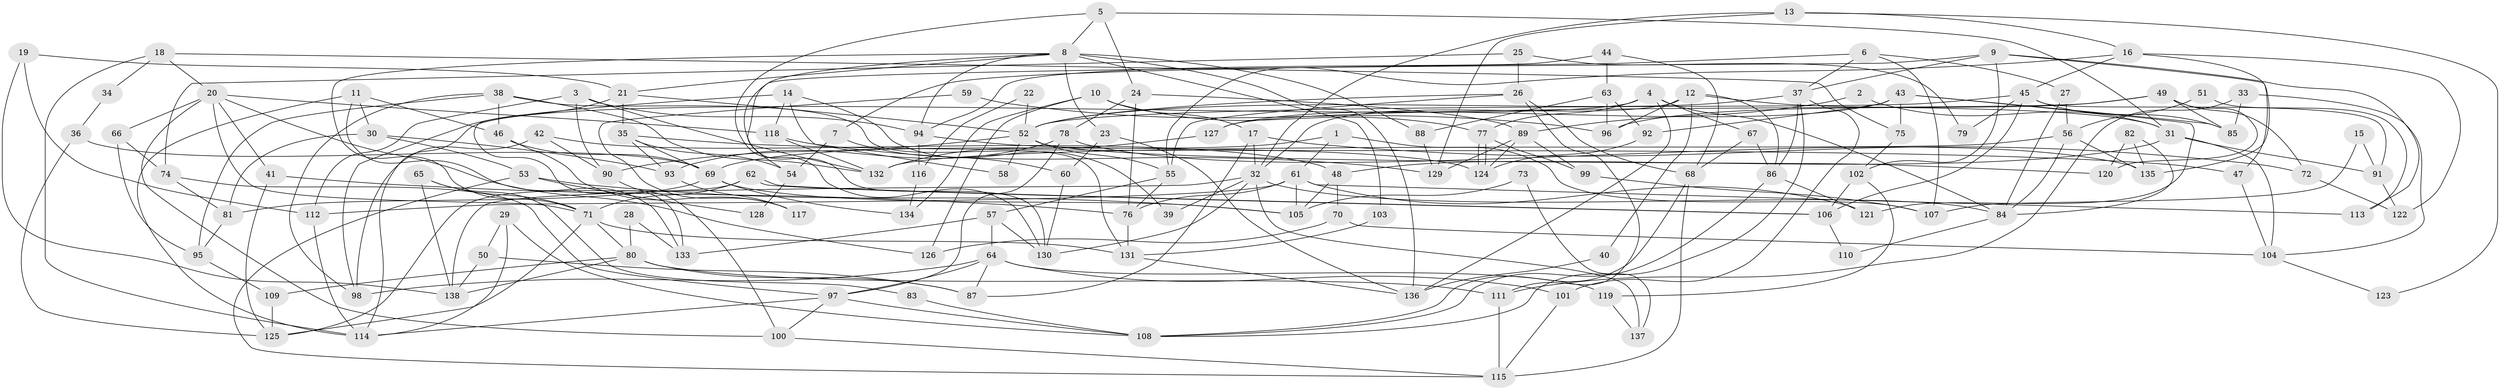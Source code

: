 // coarse degree distribution, {8: 0.09523809523809523, 5: 0.047619047619047616, 11: 0.09523809523809523, 4: 0.14285714285714285, 6: 0.09523809523809523, 10: 0.11904761904761904, 9: 0.16666666666666666, 3: 0.07142857142857142, 7: 0.11904761904761904, 13: 0.023809523809523808, 2: 0.023809523809523808}
// Generated by graph-tools (version 1.1) at 2025/37/03/04/25 23:37:13]
// undirected, 138 vertices, 276 edges
graph export_dot {
  node [color=gray90,style=filled];
  1;
  2;
  3;
  4;
  5;
  6;
  7;
  8;
  9;
  10;
  11;
  12;
  13;
  14;
  15;
  16;
  17;
  18;
  19;
  20;
  21;
  22;
  23;
  24;
  25;
  26;
  27;
  28;
  29;
  30;
  31;
  32;
  33;
  34;
  35;
  36;
  37;
  38;
  39;
  40;
  41;
  42;
  43;
  44;
  45;
  46;
  47;
  48;
  49;
  50;
  51;
  52;
  53;
  54;
  55;
  56;
  57;
  58;
  59;
  60;
  61;
  62;
  63;
  64;
  65;
  66;
  67;
  68;
  69;
  70;
  71;
  72;
  73;
  74;
  75;
  76;
  77;
  78;
  79;
  80;
  81;
  82;
  83;
  84;
  85;
  86;
  87;
  88;
  89;
  90;
  91;
  92;
  93;
  94;
  95;
  96;
  97;
  98;
  99;
  100;
  101;
  102;
  103;
  104;
  105;
  106;
  107;
  108;
  109;
  110;
  111;
  112;
  113;
  114;
  115;
  116;
  117;
  118;
  119;
  120;
  121;
  122;
  123;
  124;
  125;
  126;
  127;
  128;
  129;
  130;
  131;
  132;
  133;
  134;
  135;
  136;
  137;
  138;
  1 -- 61;
  1 -- 69;
  1 -- 107;
  2 -- 89;
  2 -- 31;
  3 -- 132;
  3 -- 90;
  3 -- 94;
  3 -- 112;
  4 -- 67;
  4 -- 136;
  4 -- 77;
  4 -- 84;
  4 -- 114;
  5 -- 24;
  5 -- 31;
  5 -- 8;
  5 -- 130;
  6 -- 37;
  6 -- 7;
  6 -- 27;
  6 -- 107;
  7 -- 60;
  7 -- 54;
  8 -- 71;
  8 -- 21;
  8 -- 23;
  8 -- 88;
  8 -- 94;
  8 -- 103;
  8 -- 130;
  8 -- 136;
  9 -- 47;
  9 -- 102;
  9 -- 37;
  9 -- 54;
  9 -- 113;
  10 -- 17;
  10 -- 77;
  10 -- 126;
  10 -- 134;
  11 -- 114;
  11 -- 46;
  11 -- 30;
  11 -- 133;
  12 -- 96;
  12 -- 86;
  12 -- 31;
  12 -- 32;
  12 -- 40;
  13 -- 129;
  13 -- 32;
  13 -- 16;
  13 -- 123;
  14 -- 133;
  14 -- 118;
  14 -- 39;
  14 -- 58;
  15 -- 91;
  15 -- 107;
  16 -- 55;
  16 -- 45;
  16 -- 122;
  16 -- 135;
  17 -- 87;
  17 -- 32;
  17 -- 72;
  18 -- 20;
  18 -- 114;
  18 -- 34;
  18 -- 75;
  19 -- 21;
  19 -- 138;
  19 -- 112;
  20 -- 41;
  20 -- 100;
  20 -- 66;
  20 -- 71;
  20 -- 118;
  20 -- 126;
  21 -- 52;
  21 -- 35;
  21 -- 98;
  22 -- 116;
  22 -- 52;
  23 -- 136;
  23 -- 60;
  24 -- 89;
  24 -- 78;
  24 -- 76;
  25 -- 74;
  25 -- 26;
  25 -- 79;
  26 -- 55;
  26 -- 111;
  26 -- 52;
  26 -- 68;
  27 -- 84;
  27 -- 56;
  28 -- 80;
  28 -- 133;
  29 -- 114;
  29 -- 108;
  29 -- 50;
  30 -- 93;
  30 -- 53;
  30 -- 81;
  31 -- 91;
  31 -- 48;
  31 -- 104;
  32 -- 130;
  32 -- 39;
  32 -- 84;
  32 -- 137;
  32 -- 138;
  33 -- 85;
  33 -- 104;
  33 -- 111;
  34 -- 36;
  35 -- 69;
  35 -- 47;
  35 -- 54;
  35 -- 93;
  36 -- 69;
  36 -- 125;
  37 -- 52;
  37 -- 86;
  37 -- 101;
  37 -- 108;
  38 -- 98;
  38 -- 132;
  38 -- 46;
  38 -- 95;
  38 -- 131;
  40 -- 136;
  41 -- 76;
  41 -- 125;
  42 -- 98;
  42 -- 90;
  42 -- 48;
  43 -- 121;
  43 -- 85;
  43 -- 75;
  43 -- 92;
  43 -- 127;
  44 -- 94;
  44 -- 68;
  44 -- 63;
  45 -- 52;
  45 -- 79;
  45 -- 85;
  45 -- 91;
  45 -- 106;
  46 -- 69;
  46 -- 117;
  47 -- 104;
  48 -- 70;
  48 -- 105;
  49 -- 127;
  49 -- 120;
  49 -- 72;
  49 -- 85;
  49 -- 96;
  50 -- 138;
  50 -- 87;
  51 -- 56;
  51 -- 113;
  52 -- 55;
  52 -- 58;
  52 -- 90;
  52 -- 120;
  53 -- 105;
  53 -- 115;
  53 -- 128;
  54 -- 128;
  55 -- 57;
  55 -- 76;
  56 -- 84;
  56 -- 132;
  56 -- 135;
  57 -- 64;
  57 -- 130;
  57 -- 133;
  59 -- 96;
  59 -- 117;
  60 -- 130;
  61 -- 76;
  61 -- 112;
  61 -- 105;
  61 -- 113;
  61 -- 121;
  62 -- 125;
  62 -- 106;
  62 -- 106;
  62 -- 71;
  63 -- 92;
  63 -- 88;
  63 -- 96;
  64 -- 101;
  64 -- 87;
  64 -- 97;
  64 -- 98;
  64 -- 119;
  65 -- 138;
  65 -- 71;
  65 -- 83;
  66 -- 95;
  66 -- 74;
  67 -- 68;
  67 -- 86;
  68 -- 108;
  68 -- 115;
  69 -- 81;
  69 -- 105;
  69 -- 134;
  70 -- 126;
  70 -- 104;
  71 -- 80;
  71 -- 125;
  71 -- 131;
  72 -- 122;
  73 -- 105;
  73 -- 137;
  74 -- 97;
  74 -- 81;
  75 -- 102;
  76 -- 131;
  77 -- 124;
  77 -- 124;
  77 -- 99;
  78 -- 135;
  78 -- 97;
  78 -- 93;
  80 -- 111;
  80 -- 87;
  80 -- 109;
  80 -- 138;
  81 -- 95;
  82 -- 84;
  82 -- 135;
  82 -- 120;
  83 -- 108;
  84 -- 110;
  86 -- 108;
  86 -- 121;
  88 -- 129;
  89 -- 124;
  89 -- 99;
  89 -- 129;
  90 -- 100;
  91 -- 122;
  92 -- 124;
  93 -- 117;
  94 -- 116;
  94 -- 124;
  95 -- 109;
  97 -- 114;
  97 -- 100;
  97 -- 108;
  99 -- 107;
  100 -- 115;
  101 -- 115;
  102 -- 106;
  102 -- 119;
  103 -- 131;
  104 -- 123;
  106 -- 110;
  109 -- 125;
  111 -- 115;
  112 -- 114;
  116 -- 134;
  118 -- 129;
  118 -- 132;
  119 -- 137;
  127 -- 132;
  131 -- 136;
}
